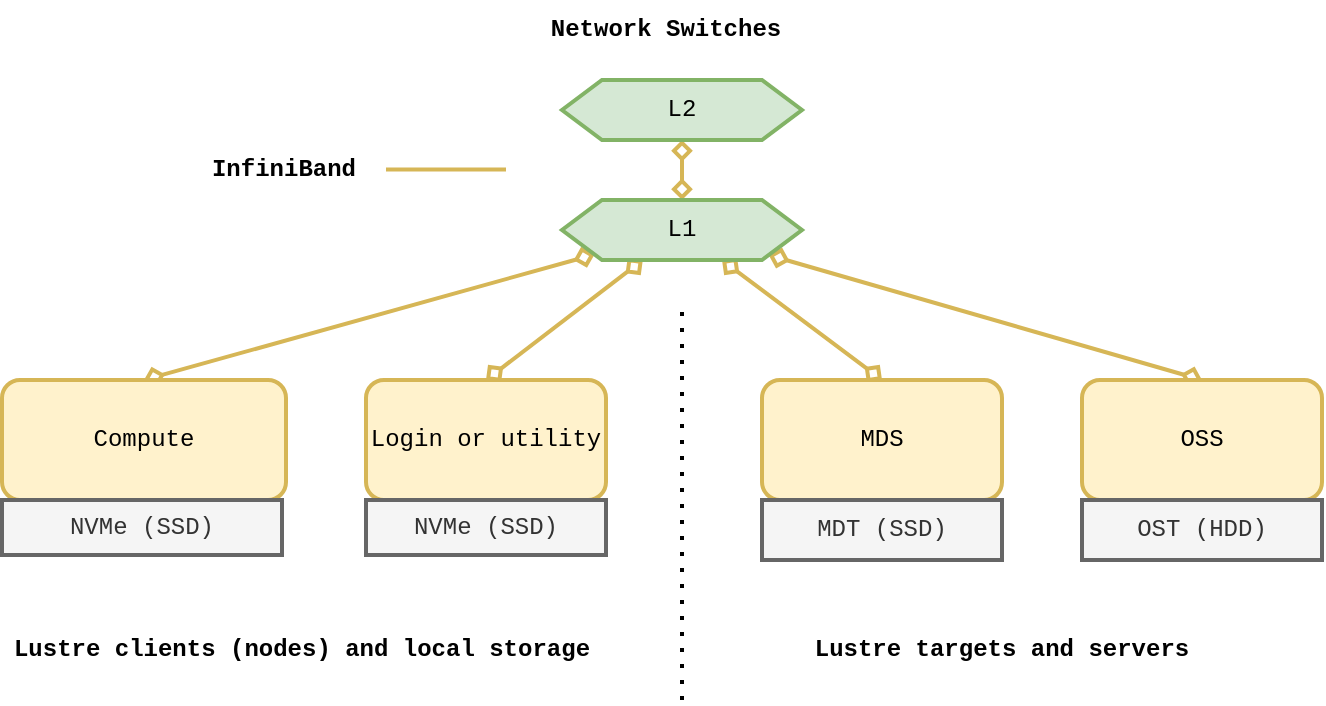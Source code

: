 <mxfile version="20.3.0" type="device"><diagram id="cZtzG4HCl-h1a30lhiyW" name="Page-1"><mxGraphModel dx="1155" dy="707" grid="1" gridSize="10" guides="1" tooltips="1" connect="1" arrows="1" fold="1" page="1" pageScale="1" pageWidth="583" pageHeight="827" math="0" shadow="0"><root><mxCell id="0"/><mxCell id="1" parent="0"/><mxCell id="hEmYDtIvb_l9eMRH4zTG-6" style="rounded=0;orthogonalLoop=1;jettySize=auto;html=1;fillColor=#fff2cc;strokeColor=#d6b656;startArrow=diamond;startFill=0;endArrow=diamond;endFill=0;strokeWidth=2;fontFamily=Courier New;exitX=0.5;exitY=0;exitDx=0;exitDy=0;" parent="1" source="hEmYDtIvb_l9eMRH4zTG-1" target="hEmYDtIvb_l9eMRH4zTG-5" edge="1"><mxGeometry relative="1" as="geometry"><mxPoint x="370" y="310" as="targetPoint"/></mxGeometry></mxCell><mxCell id="hEmYDtIvb_l9eMRH4zTG-1" value="Compute" style="rounded=1;whiteSpace=wrap;html=1;strokeWidth=2;fontFamily=Courier New;fillColor=#fff2cc;strokeColor=#d6b656;" parent="1" vertex="1"><mxGeometry x="100" y="360" width="142" height="60" as="geometry"/></mxCell><mxCell id="hEmYDtIvb_l9eMRH4zTG-7" style="rounded=0;orthogonalLoop=1;jettySize=auto;html=1;fillColor=#fff2cc;strokeColor=#d6b656;endArrow=diamond;endFill=0;strokeWidth=2;startArrow=diamond;startFill=0;fontFamily=Courier New;exitX=0.5;exitY=0;exitDx=0;exitDy=0;" parent="1" source="hEmYDtIvb_l9eMRH4zTG-2" target="hEmYDtIvb_l9eMRH4zTG-5" edge="1"><mxGeometry relative="1" as="geometry"/></mxCell><mxCell id="hEmYDtIvb_l9eMRH4zTG-2" value="Login or utility" style="rounded=1;whiteSpace=wrap;html=1;strokeWidth=2;fontFamily=Courier New;fillColor=#fff2cc;strokeColor=#d6b656;" parent="1" vertex="1"><mxGeometry x="282" y="360" width="120" height="60" as="geometry"/></mxCell><mxCell id="hEmYDtIvb_l9eMRH4zTG-8" style="rounded=0;orthogonalLoop=1;jettySize=auto;html=1;fillColor=#fff2cc;strokeColor=#d6b656;endArrow=diamond;endFill=0;strokeWidth=2;startArrow=diamond;startFill=0;fontFamily=Courier New;exitX=0.5;exitY=0;exitDx=0;exitDy=0;" parent="1" source="hEmYDtIvb_l9eMRH4zTG-3" target="hEmYDtIvb_l9eMRH4zTG-5" edge="1"><mxGeometry relative="1" as="geometry"><mxPoint x="460" y="330" as="targetPoint"/></mxGeometry></mxCell><mxCell id="hEmYDtIvb_l9eMRH4zTG-3" value="MDS" style="rounded=1;whiteSpace=wrap;html=1;strokeWidth=2;fontFamily=Courier New;fillColor=#fff2cc;strokeColor=#d6b656;" parent="1" vertex="1"><mxGeometry x="480" y="360" width="120" height="60" as="geometry"/></mxCell><mxCell id="hEmYDtIvb_l9eMRH4zTG-9" style="rounded=0;orthogonalLoop=1;jettySize=auto;html=1;fillColor=#fff2cc;strokeColor=#d6b656;endArrow=diamond;endFill=0;strokeWidth=2;startArrow=diamond;startFill=0;fontFamily=Courier New;exitX=0.5;exitY=0;exitDx=0;exitDy=0;" parent="1" source="hEmYDtIvb_l9eMRH4zTG-4" target="hEmYDtIvb_l9eMRH4zTG-5" edge="1"><mxGeometry relative="1" as="geometry"/></mxCell><mxCell id="hEmYDtIvb_l9eMRH4zTG-4" value="OSS" style="rounded=1;whiteSpace=wrap;html=1;strokeWidth=2;fontFamily=Courier New;fillColor=#fff2cc;strokeColor=#d6b656;" parent="1" vertex="1"><mxGeometry x="640" y="360" width="120" height="60" as="geometry"/></mxCell><mxCell id="hEmYDtIvb_l9eMRH4zTG-25" style="rounded=0;orthogonalLoop=1;jettySize=auto;html=1;strokeWidth=2;endArrow=diamond;endFill=0;startArrow=diamond;startFill=0;fillColor=#fff2cc;strokeColor=#d6b656;fontFamily=Courier New;" parent="1" source="hEmYDtIvb_l9eMRH4zTG-5" target="hEmYDtIvb_l9eMRH4zTG-24" edge="1"><mxGeometry relative="1" as="geometry"/></mxCell><mxCell id="hEmYDtIvb_l9eMRH4zTG-5" value="&lt;div&gt;L1&lt;/div&gt;" style="shape=hexagon;perimeter=hexagonPerimeter2;whiteSpace=wrap;html=1;fixedSize=1;fontFamily=Courier New;fontSize=12;align=center;strokeColor=#82b366;strokeWidth=2;fillColor=#d5e8d4;" parent="1" vertex="1"><mxGeometry x="380" y="270" width="120" height="30" as="geometry"/></mxCell><mxCell id="hEmYDtIvb_l9eMRH4zTG-12" value="MDT (SSD)" style="rounded=0;whiteSpace=wrap;html=1;fontFamily=Courier New;fontSize=12;align=center;strokeColor=#666666;strokeWidth=2;fillColor=#f5f5f5;fontColor=#333333;" parent="1" vertex="1"><mxGeometry x="480" y="420" width="120" height="30" as="geometry"/></mxCell><mxCell id="hEmYDtIvb_l9eMRH4zTG-13" value="OST (HDD)" style="rounded=0;whiteSpace=wrap;html=1;fontFamily=Courier New;fontSize=12;align=center;strokeColor=#666666;strokeWidth=2;fillColor=#f5f5f5;fontColor=#333333;" parent="1" vertex="1"><mxGeometry x="640" y="420" width="120" height="30" as="geometry"/></mxCell><mxCell id="hEmYDtIvb_l9eMRH4zTG-22" value="&lt;div&gt;Lustre clients (nodes) and local storage&lt;/div&gt;" style="text;html=1;strokeColor=none;fillColor=none;align=center;verticalAlign=middle;whiteSpace=wrap;rounded=0;dashed=1;fontFamily=Courier New;fontStyle=1" parent="1" vertex="1"><mxGeometry x="100" y="480" width="300" height="30" as="geometry"/></mxCell><mxCell id="hEmYDtIvb_l9eMRH4zTG-23" value="Lustre targets and servers" style="text;html=1;strokeColor=none;fillColor=none;align=center;verticalAlign=middle;whiteSpace=wrap;rounded=0;dashed=1;fontFamily=Courier New;fontStyle=1" parent="1" vertex="1"><mxGeometry x="500" y="480" width="200" height="30" as="geometry"/></mxCell><mxCell id="hEmYDtIvb_l9eMRH4zTG-24" value="L2" style="shape=hexagon;perimeter=hexagonPerimeter2;whiteSpace=wrap;html=1;fixedSize=1;fontFamily=Courier New;fontSize=12;align=center;strokeColor=#82b366;strokeWidth=2;fillColor=#d5e8d4;" parent="1" vertex="1"><mxGeometry x="380" y="210" width="120" height="30" as="geometry"/></mxCell><mxCell id="hEmYDtIvb_l9eMRH4zTG-26" value="Network Switches" style="text;html=1;strokeColor=none;fillColor=none;align=center;verticalAlign=middle;whiteSpace=wrap;rounded=0;fontFamily=Courier New;fontStyle=1" parent="1" vertex="1"><mxGeometry x="372" y="170" width="120" height="30" as="geometry"/></mxCell><mxCell id="hEmYDtIvb_l9eMRH4zTG-27" value="InfiniBand" style="text;html=1;strokeColor=none;fillColor=none;align=center;verticalAlign=middle;whiteSpace=wrap;rounded=0;shadow=0;glass=0;sketch=1;fontFamily=Courier New;fontStyle=1" parent="1" vertex="1"><mxGeometry x="200" y="240" width="82" height="30" as="geometry"/></mxCell><mxCell id="hEmYDtIvb_l9eMRH4zTG-28" value="" style="endArrow=none;html=1;rounded=0;fillColor=#fff2cc;strokeColor=#d6b656;strokeWidth=2;fontFamily=Courier New;" parent="1" edge="1"><mxGeometry width="50" height="50" relative="1" as="geometry"><mxPoint x="292" y="254.71" as="sourcePoint"/><mxPoint x="352" y="254.71" as="targetPoint"/></mxGeometry></mxCell><mxCell id="tInKsXTvpb9vDPB5dNnP-3" value="NVMe (SSD)" style="rounded=0;whiteSpace=wrap;html=1;fontFamily=Courier New;fontSize=12;align=center;strokeColor=#666666;strokeWidth=2;fillColor=#f5f5f5;fontColor=#333333;" parent="1" vertex="1"><mxGeometry x="282" y="420" width="120" height="27.5" as="geometry"/></mxCell><mxCell id="tInKsXTvpb9vDPB5dNnP-15" value="NVMe (SSD)" style="rounded=0;whiteSpace=wrap;html=1;fontFamily=Courier New;fontSize=12;align=center;strokeColor=#666666;strokeWidth=2;fillColor=#f5f5f5;fontColor=#333333;" parent="1" vertex="1"><mxGeometry x="100" y="420" width="140" height="27.5" as="geometry"/></mxCell><mxCell id="0ExO8iCRALGrixVvpf9G-1" value="" style="endArrow=none;dashed=1;html=1;dashPattern=1 3;strokeWidth=2;rounded=0;" parent="1" edge="1"><mxGeometry width="50" height="50" relative="1" as="geometry"><mxPoint x="440" y="520" as="sourcePoint"/><mxPoint x="440" y="320" as="targetPoint"/></mxGeometry></mxCell></root></mxGraphModel></diagram></mxfile>